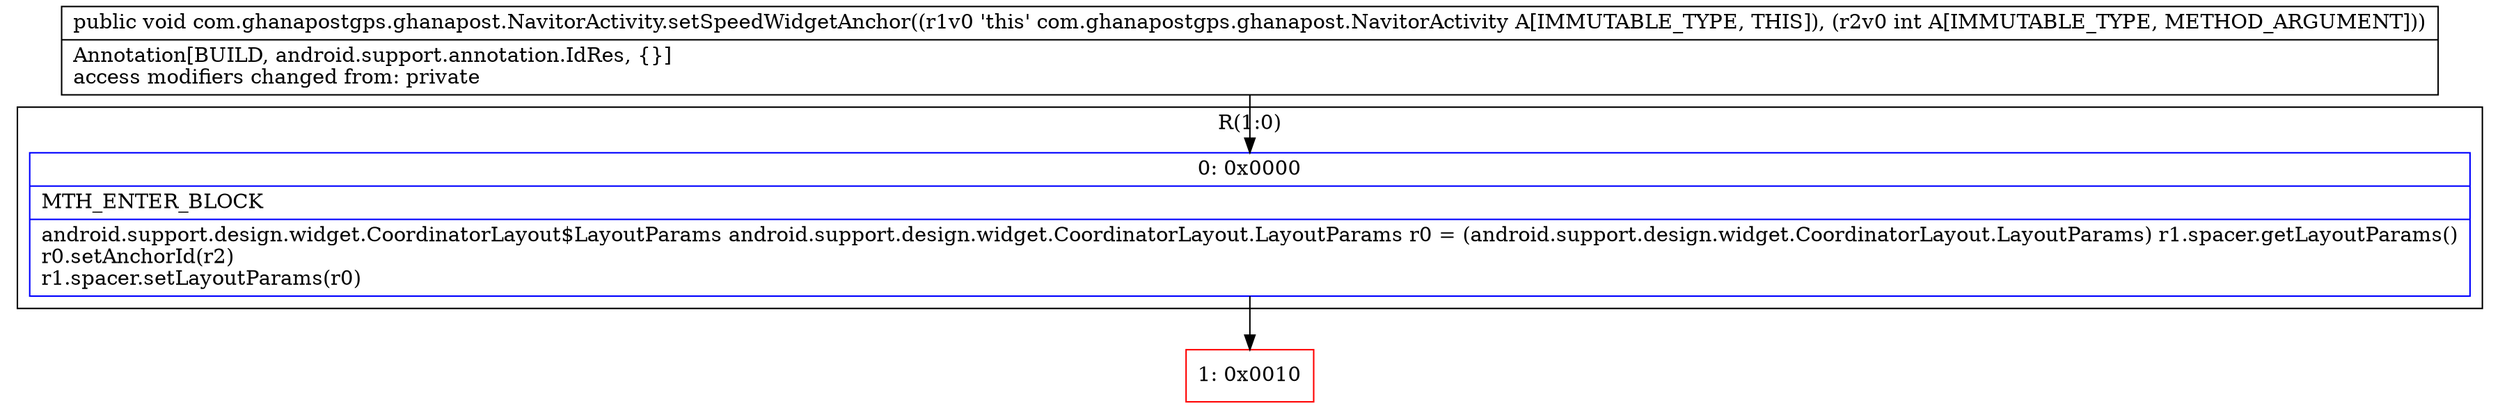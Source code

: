 digraph "CFG forcom.ghanapostgps.ghanapost.NavitorActivity.setSpeedWidgetAnchor(I)V" {
subgraph cluster_Region_751781956 {
label = "R(1:0)";
node [shape=record,color=blue];
Node_0 [shape=record,label="{0\:\ 0x0000|MTH_ENTER_BLOCK\l|android.support.design.widget.CoordinatorLayout$LayoutParams android.support.design.widget.CoordinatorLayout.LayoutParams r0 = (android.support.design.widget.CoordinatorLayout.LayoutParams) r1.spacer.getLayoutParams()\lr0.setAnchorId(r2)\lr1.spacer.setLayoutParams(r0)\l}"];
}
Node_1 [shape=record,color=red,label="{1\:\ 0x0010}"];
MethodNode[shape=record,label="{public void com.ghanapostgps.ghanapost.NavitorActivity.setSpeedWidgetAnchor((r1v0 'this' com.ghanapostgps.ghanapost.NavitorActivity A[IMMUTABLE_TYPE, THIS]), (r2v0 int A[IMMUTABLE_TYPE, METHOD_ARGUMENT]))  | Annotation[BUILD, android.support.annotation.IdRes, \{\}]\laccess modifiers changed from: private\l}"];
MethodNode -> Node_0;
Node_0 -> Node_1;
}

